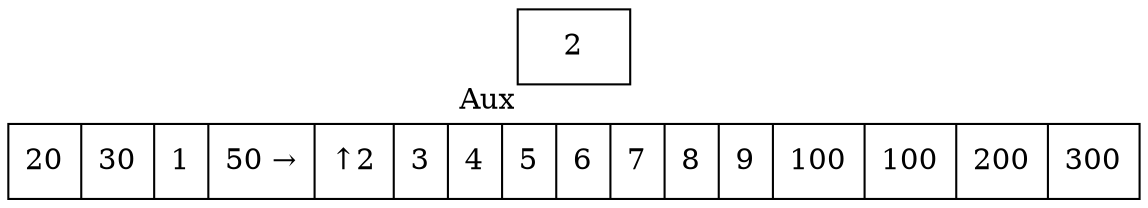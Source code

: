 digraph G{ node [shape = record ];
 rankdir=LR;X[label="{ 20|30|1|50|2|3|4|5|6|7|8|9|100|100|200|300}"]X[label="{ 20|30|1|50 → | ↑ 2|3|4|5|6|7|8|9|100|100|200|300}"]
2[label="{2}"xlabel="Aux"]
}
